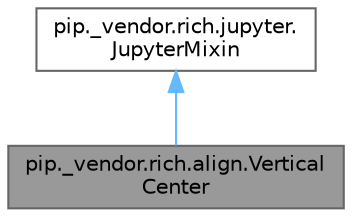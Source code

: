 digraph "pip._vendor.rich.align.VerticalCenter"
{
 // LATEX_PDF_SIZE
  bgcolor="transparent";
  edge [fontname=Helvetica,fontsize=10,labelfontname=Helvetica,labelfontsize=10];
  node [fontname=Helvetica,fontsize=10,shape=box,height=0.2,width=0.4];
  Node1 [id="Node000001",label="pip._vendor.rich.align.Vertical\lCenter",height=0.2,width=0.4,color="gray40", fillcolor="grey60", style="filled", fontcolor="black",tooltip=" "];
  Node2 -> Node1 [id="edge1_Node000001_Node000002",dir="back",color="steelblue1",style="solid",tooltip=" "];
  Node2 [id="Node000002",label="pip._vendor.rich.jupyter.\lJupyterMixin",height=0.2,width=0.4,color="gray40", fillcolor="white", style="filled",URL="$classpip_1_1__vendor_1_1rich_1_1jupyter_1_1_jupyter_mixin.html",tooltip=" "];
}

